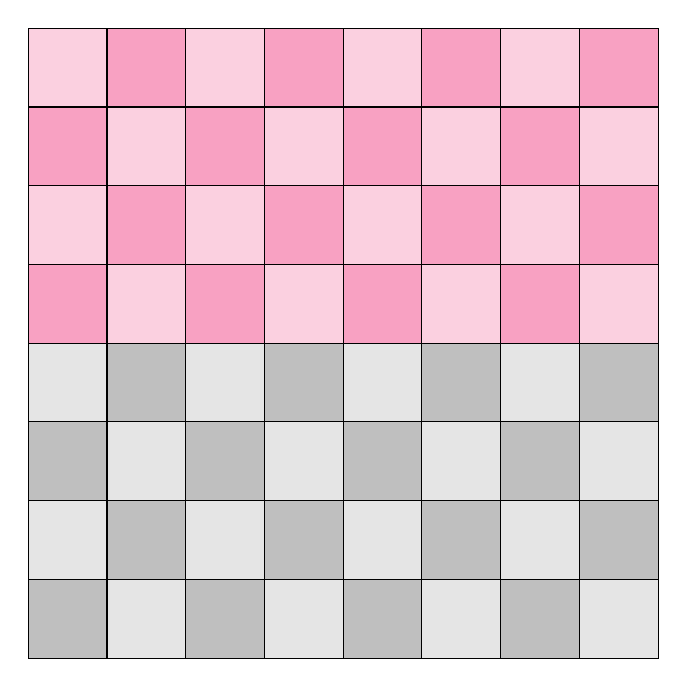 \draw[fill=black, fill opacity=0.25] (0, 0) -- (0, 1) -- (1, 1) -- (1, 0) -- (0, 0);
\draw[fill=black, fill opacity=0.1] (0, 1) -- (0, 2) -- (1, 2) -- (1, 1) -- (0, 1);
\draw[fill=black, fill opacity=0.25] (0, 2) -- (0, 3) -- (1, 3) -- (1, 2) -- (0, 2);
\draw[fill=black, fill opacity=0.1] (0, 3) -- (0, 4) -- (1, 4) -- (1, 3) -- (0, 3);
\draw[fill=WildStrawberry, fill opacity=0.4] (0, 4) -- (0, 5) -- (1, 5) -- (1, 4) -- (0, 4);
\draw[fill=WildStrawberry, fill opacity=0.2] (0, 5) -- (0, 6) -- (1, 6) -- (1, 5) -- (0, 5);
\draw[fill=WildStrawberry, fill opacity=0.4] (0, 6) -- (0, 7) -- (1, 7) -- (1, 6) -- (0, 6);
\draw[fill=WildStrawberry, fill opacity=0.2] (0, 7) -- (0, 8) -- (1, 8) -- (1, 7) -- (0, 7);
\draw[fill=black, fill opacity=0.1] (1, 0) -- (1, 1) -- (2, 1) -- (2, 0) -- (1, 0);
\draw[fill=black, fill opacity=0.25] (1, 1) -- (1, 2) -- (2, 2) -- (2, 1) -- (1, 1);
\draw[fill=black, fill opacity=0.1] (1, 2) -- (1, 3) -- (2, 3) -- (2, 2) -- (1, 2);
\draw[fill=black, fill opacity=0.25] (1, 3) -- (1, 4) -- (2, 4) -- (2, 3) -- (1, 3);
\draw[fill=WildStrawberry, fill opacity=0.2] (1, 4) -- (1, 5) -- (2, 5) -- (2, 4) -- (1, 4);
\draw[fill=WildStrawberry, fill opacity=0.4] (1, 5) -- (1, 6) -- (2, 6) -- (2, 5) -- (1, 5);
\draw[fill=WildStrawberry, fill opacity=0.2] (1, 6) -- (1, 7) -- (2, 7) -- (2, 6) -- (1, 6);
\draw[fill=WildStrawberry, fill opacity=0.4] (1, 7) -- (1, 8) -- (2, 8) -- (2, 7) -- (1, 7);
\draw[fill=black, fill opacity=0.25] (2, 0) -- (2, 1) -- (3, 1) -- (3, 0) -- (2, 0);
\draw[fill=black, fill opacity=0.1] (2, 1) -- (2, 2) -- (3, 2) -- (3, 1) -- (2, 1);
\draw[fill=black, fill opacity=0.25] (2, 2) -- (2, 3) -- (3, 3) -- (3, 2) -- (2, 2);
\draw[fill=black, fill opacity=0.1] (2, 3) -- (2, 4) -- (3, 4) -- (3, 3) -- (2, 3);
\draw[fill=WildStrawberry, fill opacity=0.4] (2, 4) -- (2, 5) -- (3, 5) -- (3, 4) -- (2, 4);
\draw[fill=WildStrawberry, fill opacity=0.2] (2, 5) -- (2, 6) -- (3, 6) -- (3, 5) -- (2, 5);
\draw[fill=WildStrawberry, fill opacity=0.4] (2, 6) -- (2, 7) -- (3, 7) -- (3, 6) -- (2, 6);
\draw[fill=WildStrawberry, fill opacity=0.2] (2, 7) -- (2, 8) -- (3, 8) -- (3, 7) -- (2, 7);
\draw[fill=black, fill opacity=0.1] (3, 0) -- (3, 1) -- (4, 1) -- (4, 0) -- (3, 0);
\draw[fill=black, fill opacity=0.25] (3, 1) -- (3, 2) -- (4, 2) -- (4, 1) -- (3, 1);
\draw[fill=black, fill opacity=0.1] (3, 2) -- (3, 3) -- (4, 3) -- (4, 2) -- (3, 2);
\draw[fill=black, fill opacity=0.25] (3, 3) -- (3, 4) -- (4, 4) -- (4, 3) -- (3, 3);
\draw[fill=WildStrawberry, fill opacity=0.2] (3, 4) -- (3, 5) -- (4, 5) -- (4, 4) -- (3, 4);
\draw[fill=WildStrawberry, fill opacity=0.4] (3, 5) -- (3, 6) -- (4, 6) -- (4, 5) -- (3, 5);
\draw[fill=WildStrawberry, fill opacity=0.2] (3, 6) -- (3, 7) -- (4, 7) -- (4, 6) -- (3, 6);
\draw[fill=WildStrawberry, fill opacity=0.4] (3, 7) -- (3, 8) -- (4, 8) -- (4, 7) -- (3, 7);
\draw[fill=black, fill opacity=0.25] (4, 0) -- (4, 1) -- (5, 1) -- (5, 0) -- (4, 0);
\draw[fill=black, fill opacity=0.1] (4, 1) -- (4, 2) -- (5, 2) -- (5, 1) -- (4, 1);
\draw[fill=black, fill opacity=0.25] (4, 2) -- (4, 3) -- (5, 3) -- (5, 2) -- (4, 2);
\draw[fill=black, fill opacity=0.1] (4, 3) -- (4, 4) -- (5, 4) -- (5, 3) -- (4, 3);
\draw[fill=WildStrawberry, fill opacity=0.4] (4, 4) -- (4, 5) -- (5, 5) -- (5, 4) -- (4, 4);
\draw[fill=WildStrawberry, fill opacity=0.2] (4, 5) -- (4, 6) -- (5, 6) -- (5, 5) -- (4, 5);
\draw[fill=WildStrawberry, fill opacity=0.4] (4, 6) -- (4, 7) -- (5, 7) -- (5, 6) -- (4, 6);
\draw[fill=WildStrawberry, fill opacity=0.2] (4, 7) -- (4, 8) -- (5, 8) -- (5, 7) -- (4, 7);
\draw[fill=black, fill opacity=0.1] (5, 0) -- (5, 1) -- (6, 1) -- (6, 0) -- (5, 0);
\draw[fill=black, fill opacity=0.25] (5, 1) -- (5, 2) -- (6, 2) -- (6, 1) -- (5, 1);
\draw[fill=black, fill opacity=0.1] (5, 2) -- (5, 3) -- (6, 3) -- (6, 2) -- (5, 2);
\draw[fill=black, fill opacity=0.25] (5, 3) -- (5, 4) -- (6, 4) -- (6, 3) -- (5, 3);
\draw[fill=WildStrawberry, fill opacity=0.2] (5, 4) -- (5, 5) -- (6, 5) -- (6, 4) -- (5, 4);
\draw[fill=WildStrawberry, fill opacity=0.4] (5, 5) -- (5, 6) -- (6, 6) -- (6, 5) -- (5, 5);
\draw[fill=WildStrawberry, fill opacity=0.2] (5, 6) -- (5, 7) -- (6, 7) -- (6, 6) -- (5, 6);
\draw[fill=WildStrawberry, fill opacity=0.4] (5, 7) -- (5, 8) -- (6, 8) -- (6, 7) -- (5, 7);
\draw[fill=black, fill opacity=0.25] (6, 0) -- (6, 1) -- (7, 1) -- (7, 0) -- (6, 0);
\draw[fill=black, fill opacity=0.1] (6, 1) -- (6, 2) -- (7, 2) -- (7, 1) -- (6, 1);
\draw[fill=black, fill opacity=0.25] (6, 2) -- (6, 3) -- (7, 3) -- (7, 2) -- (6, 2);
\draw[fill=black, fill opacity=0.1] (6, 3) -- (6, 4) -- (7, 4) -- (7, 3) -- (6, 3);
\draw[fill=WildStrawberry, fill opacity=0.4] (6, 4) -- (6, 5) -- (7, 5) -- (7, 4) -- (6, 4);
\draw[fill=WildStrawberry, fill opacity=0.2] (6, 5) -- (6, 6) -- (7, 6) -- (7, 5) -- (6, 5);
\draw[fill=WildStrawberry, fill opacity=0.4] (6, 6) -- (6, 7) -- (7, 7) -- (7, 6) -- (6, 6);
\draw[fill=WildStrawberry, fill opacity=0.2] (6, 7) -- (6, 8) -- (7, 8) -- (7, 7) -- (6, 7);
\draw[fill=black, fill opacity=0.1] (7, 0) -- (7, 1) -- (8, 1) -- (8, 0) -- (7, 0);
\draw[fill=black, fill opacity=0.25] (7, 1) -- (7, 2) -- (8, 2) -- (8, 1) -- (7, 1);
\draw[fill=black, fill opacity=0.1] (7, 2) -- (7, 3) -- (8, 3) -- (8, 2) -- (7, 2);
\draw[fill=black, fill opacity=0.25] (7, 3) -- (7, 4) -- (8, 4) -- (8, 3) -- (7, 3);
\draw[fill=WildStrawberry, fill opacity=0.2] (7, 4) -- (7, 5) -- (8, 5) -- (8, 4) -- (7, 4);
\draw[fill=WildStrawberry, fill opacity=0.4] (7, 5) -- (7, 6) -- (8, 6) -- (8, 5) -- (7, 5);
\draw[fill=WildStrawberry, fill opacity=0.2] (7, 6) -- (7, 7) -- (8, 7) -- (8, 6) -- (7, 6);
\draw[fill=WildStrawberry, fill opacity=0.4] (7, 7) -- (7, 8) -- (8, 8) -- (8, 7) -- (7, 7);